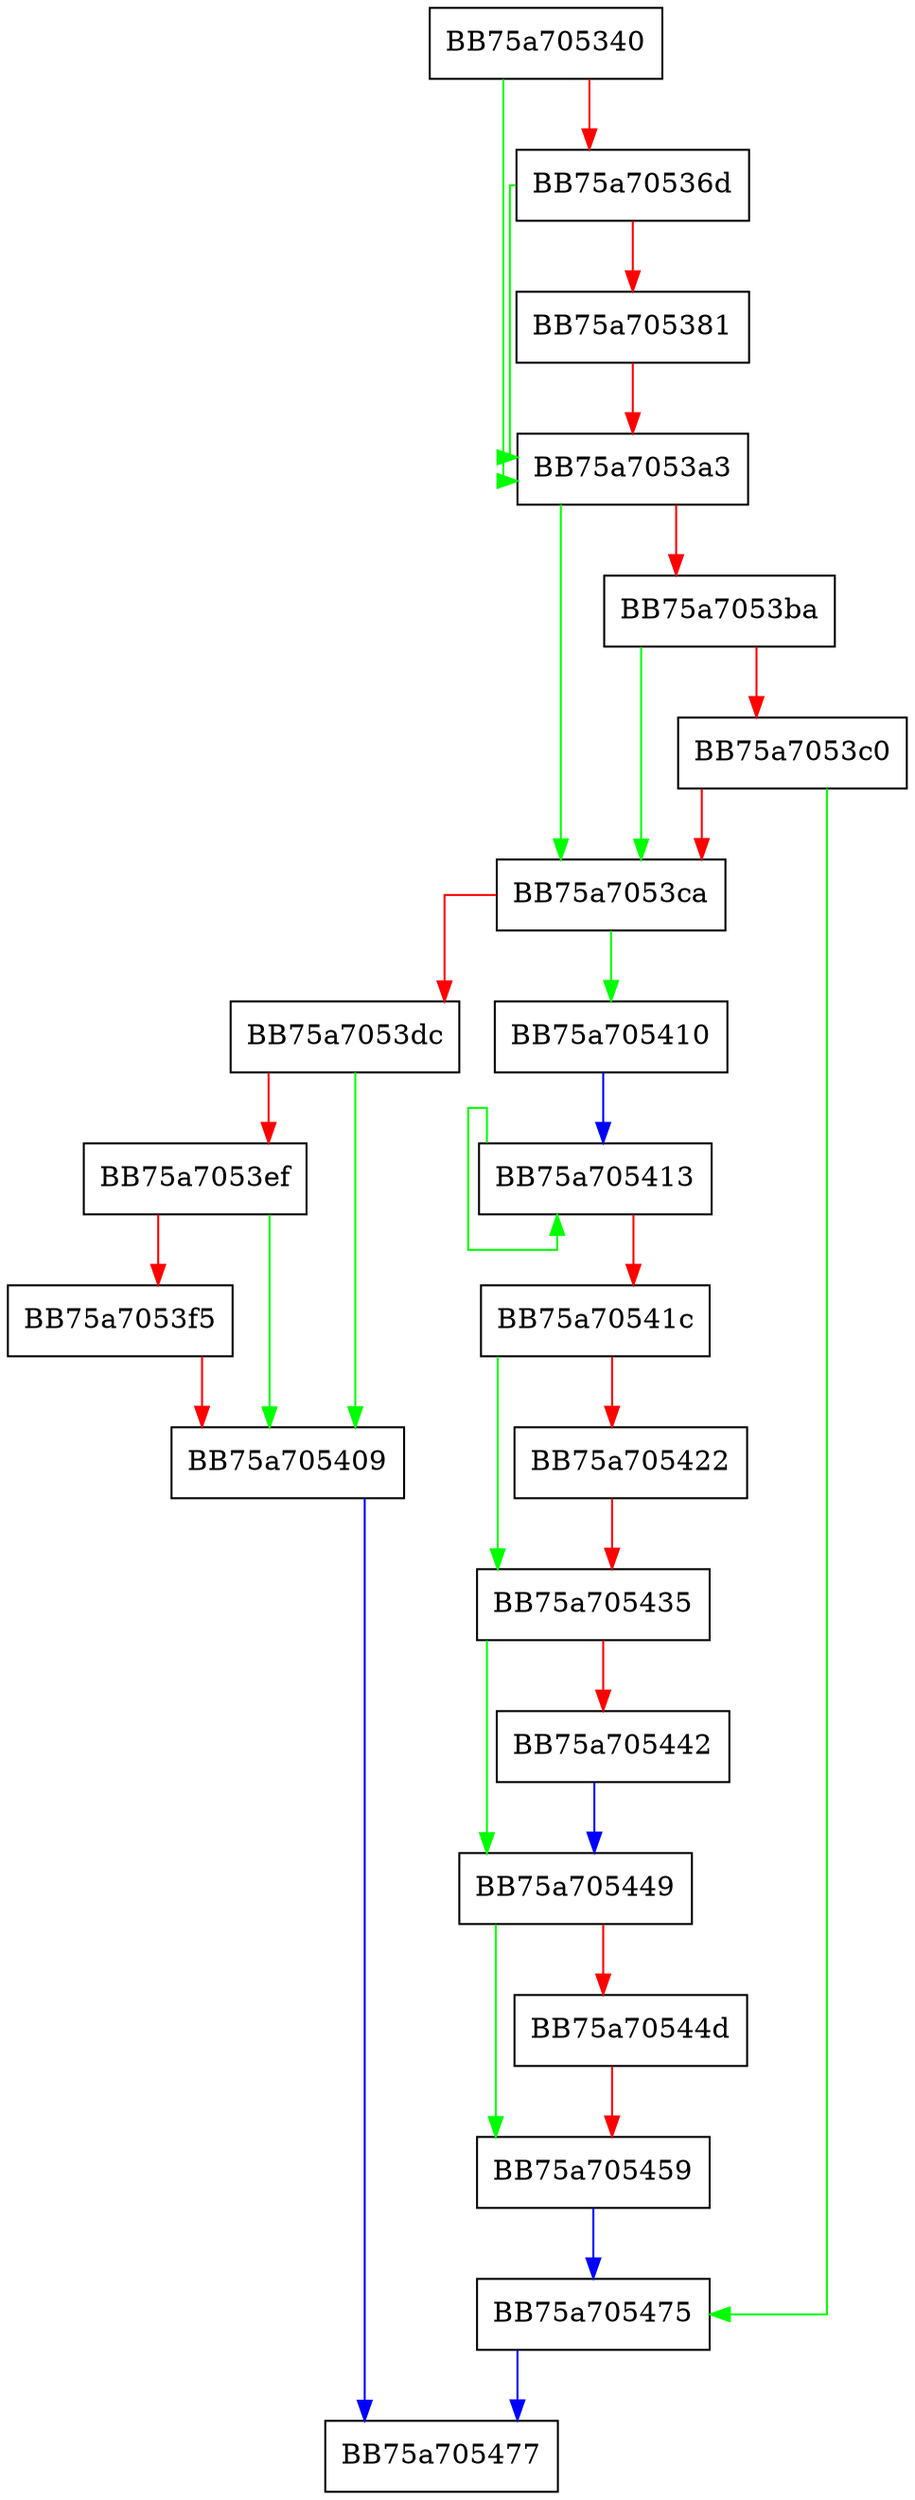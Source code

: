 digraph mimen_init_module {
  node [shape="box"];
  graph [splines=ortho];
  BB75a705340 -> BB75a7053a3 [color="green"];
  BB75a705340 -> BB75a70536d [color="red"];
  BB75a70536d -> BB75a7053a3 [color="green"];
  BB75a70536d -> BB75a705381 [color="red"];
  BB75a705381 -> BB75a7053a3 [color="red"];
  BB75a7053a3 -> BB75a7053ca [color="green"];
  BB75a7053a3 -> BB75a7053ba [color="red"];
  BB75a7053ba -> BB75a7053ca [color="green"];
  BB75a7053ba -> BB75a7053c0 [color="red"];
  BB75a7053c0 -> BB75a705475 [color="green"];
  BB75a7053c0 -> BB75a7053ca [color="red"];
  BB75a7053ca -> BB75a705410 [color="green"];
  BB75a7053ca -> BB75a7053dc [color="red"];
  BB75a7053dc -> BB75a705409 [color="green"];
  BB75a7053dc -> BB75a7053ef [color="red"];
  BB75a7053ef -> BB75a705409 [color="green"];
  BB75a7053ef -> BB75a7053f5 [color="red"];
  BB75a7053f5 -> BB75a705409 [color="red"];
  BB75a705409 -> BB75a705477 [color="blue"];
  BB75a705410 -> BB75a705413 [color="blue"];
  BB75a705413 -> BB75a705413 [color="green"];
  BB75a705413 -> BB75a70541c [color="red"];
  BB75a70541c -> BB75a705435 [color="green"];
  BB75a70541c -> BB75a705422 [color="red"];
  BB75a705422 -> BB75a705435 [color="red"];
  BB75a705435 -> BB75a705449 [color="green"];
  BB75a705435 -> BB75a705442 [color="red"];
  BB75a705442 -> BB75a705449 [color="blue"];
  BB75a705449 -> BB75a705459 [color="green"];
  BB75a705449 -> BB75a70544d [color="red"];
  BB75a70544d -> BB75a705459 [color="red"];
  BB75a705459 -> BB75a705475 [color="blue"];
  BB75a705475 -> BB75a705477 [color="blue"];
}